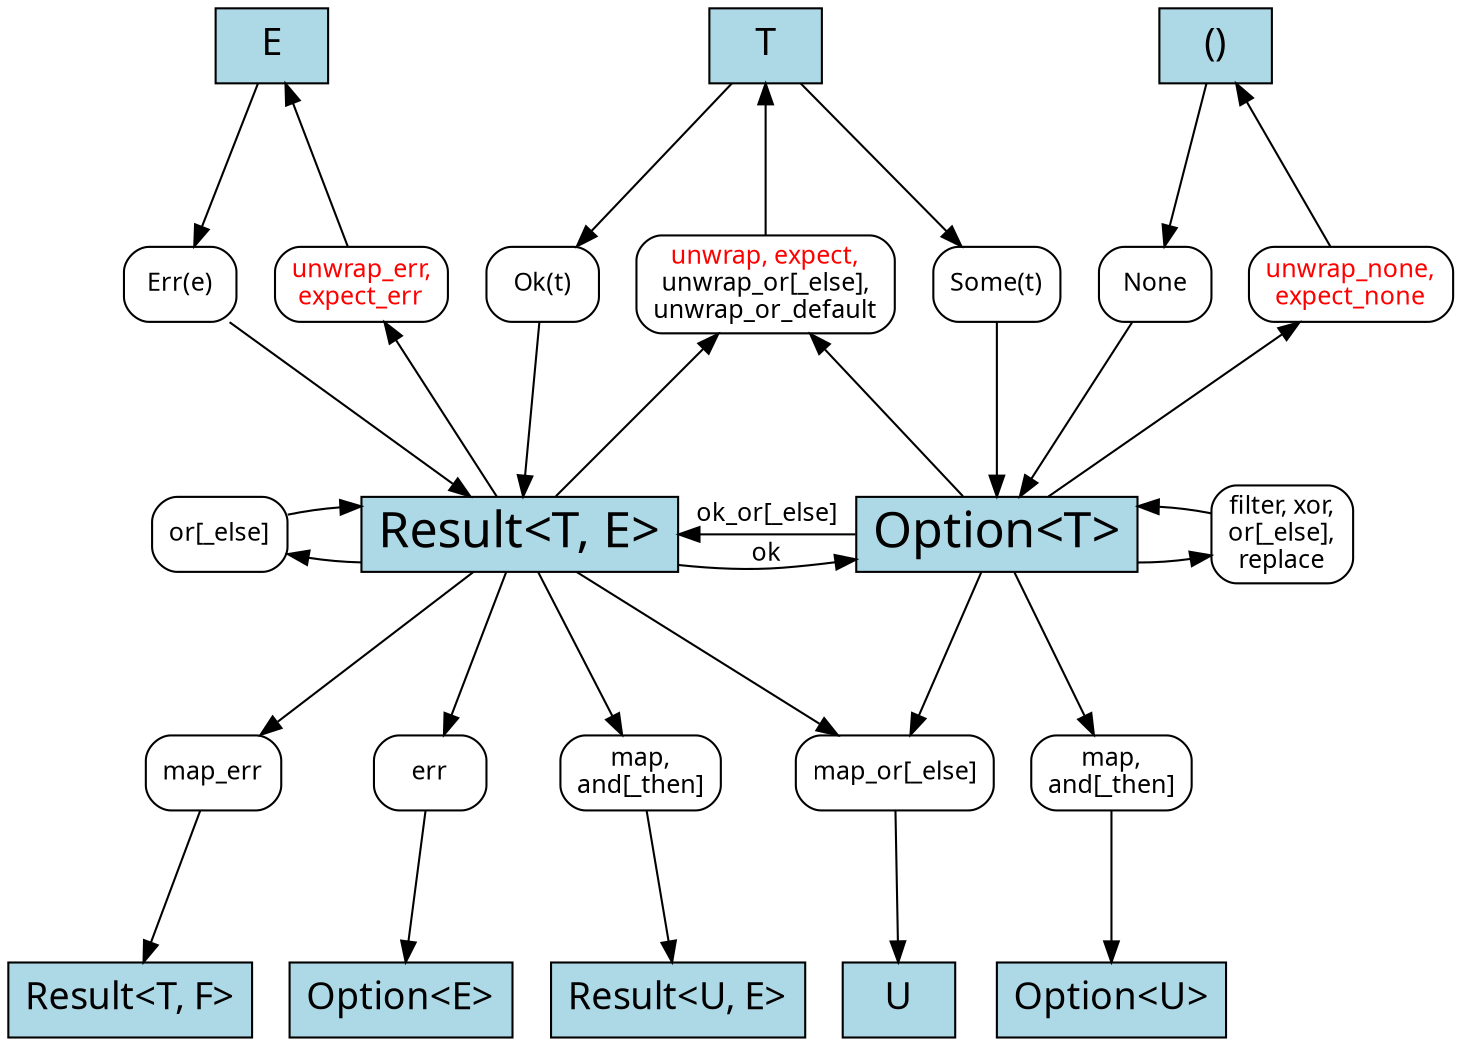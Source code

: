 digraph {
    node [fontname="Hack", shape=box];
    edge [fontname="Hack", fontsize=12];
    ranksep=1;

    { rank=same;
        node [fontsize=18, style=filled, fillcolor=lightblue];
        E; T; "()";
    }
    { rank=same;
        node [style=rounded, fontsize=12];
        Err [label="Err(e)"];
        None;
        Ok [label="Ok(t)"];
        Some [label="Some(t)"];
        unwrap_expect [label=<<font color="red">unwrap, expect,</font><br/>unwrap_or[_else],<br/>unwrap_or_default>];
        unwrap_err [label="unwrap_err,\nexpect_err", fontcolor=red];
        unwrap_none [label="unwrap_none,\nexpect_none", fontcolor=red];
    }
    { rank=same;
        or [label="or[_else]", style=rounded, fontsize=12];
        "Result<T, E>" [fontsize=24, style=filled, fillcolor=lightblue];
        "Option<T>" [fontsize=24, style=filled, fillcolor=lightblue];
        filter [label="filter, xor,\nor[_else],\nreplace", style=rounded, fontsize=12];
    }
    { rank=same;
        node [style=rounded, fontsize=12];
        err;
        map1 [label="map,\nand[_then]"];
        map2 [label="map,\nand[_then]"];
        map_err;
        map_or [label="map_or[_else]"];
    }
    { rank=same;
        node [fontsize=18, style=filled, fillcolor=lightblue];
        U; "Result<T, F>"; "Result<U, E>"; "Option<U>"; "Option<E>";
    }

    Err -> or [style=invis];  // force "or" to the left of "Result"
    map1 -> map_or [style=invis];

    {
        "Result<T, E>" -> or -> "Result<T, E>";
        "Result<T, E>" -> "Option<T>" [label="ok"];
        "Result<T, E>" -> err -> "Option<E>";
        "Result<T, E>" -> unwrap_err -> E;
        "Result<T, E>" -> unwrap_expect -> T;
        "Result<T, E>" -> map_or -> U;
        "Result<T, E>" -> map_err -> "Result<T, F>";
        "Result<T, E>" -> map1 -> "Result<U, E>";
        "Option<T>" -> filter -> "Option<T>";
        "Option<T>" -> "Result<T, E>" [label="ok_or[_else]"];
        "Option<T>" -> unwrap_expect;
        "Option<T>" -> unwrap_none -> "()";
        "Option<T>" -> map2 -> "Option<U>";
        "Option<T>" -> map_or;
        E -> Err -> "Result<T, E>";
        T -> Ok -> "Result<T, E>";
        T -> Some -> "Option<T>";
        "()" -> None -> "Option<T>";
    }

}
